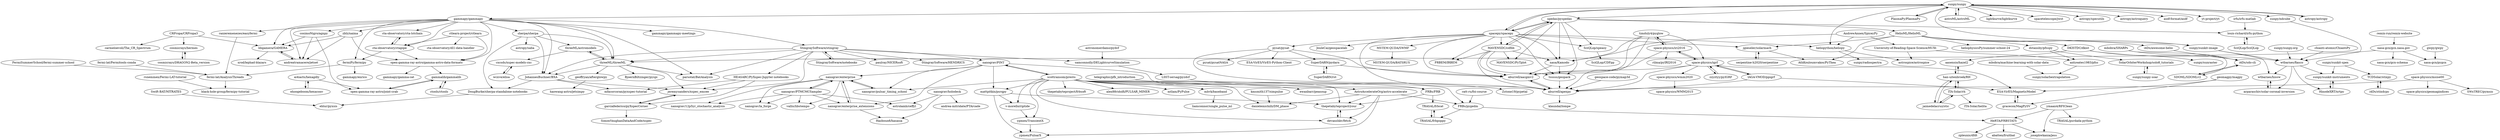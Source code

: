 digraph G {
"sherpa/sherpa" -> "JohannesBuchner/BXA"
"sherpa/sherpa" -> "threeML/astromodels"
"sherpa/sherpa" -> "threeML/threeML"
"sherpa/sherpa" -> "DougBurke/sherpa-standalone-notebooks"
"sherpa/sherpa" -> "astropy/saba"
"cta-observatory/cta-lstchain" -> "cta-observatory/ctapipe"
"FermiSummerSchool/fermi-summer-school" -> "fermi-lat/AnalysisThreads"
"nanograv/PINT" -> "nanograv/enterprise"
"nanograv/PINT" -> "scottransom/presto"
"nanograv/PINT" -> "mattpitkin/psrqpy"
"nanograv/PINT" -> "nanograv/pulsar_timing_school"
"nanograv/PINT" -> "nanograv/enterprise_extensions"
"nanograv/PINT" -> "FRBs/FRB"
"gammapy/gammapy" -> "fermiPy/fermipy"
"gammapy/gammapy" -> "cta-observatory/ctapipe"
"gammapy/gammapy" -> "open-gamma-ray-astro/gamma-astro-data-formats"
"gammapy/gammapy" -> "threeML/threeML"
"gammapy/gammapy" -> "cosimoNigro/agnpy"
"gammapy/gammapy" -> "ranieremenezes/easyfermi"
"gammapy/gammapy" -> "zblz/naima"
"gammapy/gammapy" -> "libgamera/GAMERA"
"gammapy/gammapy" -> "andreatramacere/jetset"
"gammapy/gammapy" -> "sherpa/sherpa"
"gammapy/gammapy" -> "cta-observatory/cta-lstchain"
"gammapy/gammapy" -> "parsotat/BatAnalysis"
"gammapy/gammapy" -> "StingraySoftware/stingray"
"gammapy/gammapy" -> "gammapy/gammapy-meetings"
"gammapy/gammapy" -> "JohannesBuchner/BXA"
"zblz/naima" -> "libgamera/GAMERA"
"zblz/naima" -> "andreatramacere/jetset"
"zblz/naima" -> "open-gamma-ray-astro/gamma-astro-data-formats"
"fermi-lat/Fermitools-conda" -> "fermi-lat/AnalysisThreads"
"JohannesBuchner/BXA" -> "jeremysanders/xspec_emcee"
"JohannesBuchner/BXA" -> "mfacorcoran/pyxspec-tutorial"
"JohannesBuchner/BXA" -> "DougBurke/sherpa-standalone-notebooks"
"fermi-lat/AnalysisThreads" -> "black-hole-group/fermipy-tutorial"
"FRBs/pygedm" -> "TRASAL/frbpoppy"
"FRBs/pygedm" -> "HeRTA/FRBSTATS"
"aasensio/hazel2" -> "han-uitenbroek/RH"
"mattpitkin/psrqpy" -> "ypmen/PulsarX"
"mattpitkin/psrqpy" -> "thepetabyteproject/your"
"mattpitkin/psrqpy" -> "v-morello/riptide"
"sunpy/sunkit-image" -> "wtbarnes/fiasco"
"sunpy/sunkit-image" -> "wtbarnes/hissw"
"MAVENSDC/cdflib" -> "aburrell/aacgmv2"
"MAVENSDC/cdflib" -> "tsssss/geopack"
"MAVENSDC/cdflib" -> "aburrell/apexpy"
"MAVENSDC/cdflib" -> "spedas/pyspedas"
"MAVENSDC/cdflib" -> "PRBEM/IRBEM"
"MAVENSDC/cdflib" -> "MAVENSDC/PyTplot"
"MAVENSDC/cdflib" -> "nasa/Kamodo"
"tsssss/geopack" -> "aburrell/apexpy"
"spedas/pyspedas" -> "MAVENSDC/PyTplot"
"spedas/pyspedas" -> "tsssss/geopack"
"spedas/pyspedas" -> "SciQLop/speasy"
"spedas/pyspedas" -> "spacepy/spacepy"
"spedas/pyspedas" -> "nasa/Kamodo"
"spedas/pyspedas" -> "MAVENSDC/cdflib"
"spedas/pyspedas" -> "louis-richard/irfu-python"
"spedas/pyspedas" -> "HelioML/HelioML"
"space-physics/iri2016" -> "rilma/pyIRI2016"
"space-physics/iri2016" -> "space-physics/igrf"
"space-physics/iri2016" -> "timduly4/pyglow"
"space-physics/iri2016" -> "aburrell/aacgmv2"
"CRPropa/CRPropa3" -> "libgamera/GAMERA"
"CRPropa/CRPropa3" -> "carmeloevoli/The_CR_Spectrum"
"CRPropa/CRPropa3" -> "cosmicrays/hermes"
"AndrewAnnex/SpiceyPy" -> "University-of-Reading-Space-Science/HUXt" ["e"=1]
"AndrewAnnex/SpiceyPy" -> "heliopython/heliopy" ["e"=1]
"AndrewAnnex/SpiceyPy" -> "nasa/Kamodo" ["e"=1]
"SciQLop/SciQLop" -> "louis-richard/irfu-python"
"jaimedelacruz/stic" -> "ITA-Solar/rh"
"jaimedelacruz/stic" -> "han-uitenbroek/RH"
"ITA-Solar/rh" -> "jaimedelacruz/stic"
"ITA-Solar/rh" -> "han-uitenbroek/RH"
"ITA-Solar/rh" -> "ITA-Solar/helita"
"HelioML/HelioML" -> "dstansby/pfsspy"
"HelioML/HelioML" -> "sunpy/sunkit-image"
"HelioML/HelioML" -> "AthKouloumvakos/PyThea"
"HelioML/HelioML" -> "DKISTDC/dkist"
"HelioML/HelioML" -> "i4Ds/awesome-helio"
"HelioML/HelioML" -> "jgieseler/solarmach"
"HelioML/HelioML" -> "heliophysicsPy/summer-school-24"
"nanograv/enterprise_extensions" -> "nanograv/enterprise"
"nanograv/enterprise_extensions" -> "Hazboun6/hasasia"
"devanshkv/fetch" -> "thepetabyteproject/your"
"ai4iacts/hexagdly" -> "ehoogeboom/hexaconv"
"ai4iacts/hexagdly" -> "open-gamma-ray-astro/joint-crab"
"timduly4/pyglow" -> "space-physics/iri2016"
"timduly4/pyglow" -> "aburrell/aacgmv2"
"timduly4/pyglow" -> "aburrell/apexpy"
"timduly4/pyglow" -> "nasa/Kamodo"
"timduly4/pyglow" -> "space-physics/igrf"
"ehoogeboom/hexaconv" -> "ai4iacts/hexagdly"
"geoffryan/afterglowpy" -> "haowang-astro/jetsimpy"
"SuperDARN/pydarn" -> "SuperDARN/rst"
"SuperDARN/pydarn" -> "aburrell/aacgmv2"
"zzyztyy/pyIGRF" -> "space-physics/igrf"
"sunpy/sunpy.org" -> "wtbarnes/fiasco"
"sunpy/ndcube" -> "wtbarnes/fiasco" ["e"=1]
"DKISTDC/dkist" -> "wtbarnes/fiasco"
"DKISTDC/dkist" -> "sunpy/sunraster"
"DKISTDC/dkist" -> "aasensio/hazel2"
"dstansby/pfsspy" -> "antyeates1983/pfss"
"dstansby/pfsspy" -> "SolarOrbiterWorkshop/solo8_tutorials"
"andreatramacere/jetset" -> "libgamera/GAMERA"
"antyeates1983/pfss" -> "sunpy/solarbextrapolation"
"sunpy/sunkit-spex" -> "sunpy/sunkit-instruments"
"sunpy/sunkit-spex" -> "TCDSolar/stixpy"
"open-gamma-ray-astro/joint-crab" -> "gammalib/gammalib"
"geospace-code/pymap3d" -> "aburrell/apexpy" ["e"=1]
"astropy/astropy" -> "sunpy/sunpy" ["e"=1]
"nasa/Kamodo" -> "tsssss/geopack"
"nasa/Kamodo" -> "aburrell/aacgmv2"
"sunpy/sunpy" -> "astropy/astropy" ["e"=1]
"sunpy/sunpy" -> "spacepy/spacepy"
"sunpy/sunpy" -> "PlasmaPy/PlasmaPy" ["e"=1]
"sunpy/sunpy" -> "astroML/astroML" ["e"=1]
"sunpy/sunpy" -> "heliopython/heliopy"
"sunpy/sunpy" -> "spedas/pyspedas"
"sunpy/sunpy" -> "lightkurve/lightkurve" ["e"=1]
"sunpy/sunpy" -> "spacetelescope/jwst" ["e"=1]
"sunpy/sunpy" -> "astropy/specutils" ["e"=1]
"sunpy/sunpy" -> "sunpy/sunkit-image"
"sunpy/sunpy" -> "sunpy/ndcube" ["e"=1]
"sunpy/sunpy" -> "astropy/astroquery" ["e"=1]
"sunpy/sunpy" -> "asdf-format/asdf" ["e"=1]
"sunpy/sunpy" -> "yt-project/yt" ["e"=1]
"sunpy/sunpy" -> "gammapy/gammapy"
"v-morello/riptide" -> "ypmen/TransientX"
"threeML/threeML" -> "threeML/astromodels"
"threeML/threeML" -> "parsotat/BatAnalysis"
"threeML/threeML" -> "JohannesBuchner/BXA"
"threeML/threeML" -> "jeremysanders/xspec_emcee"
"threeML/threeML" -> "geoffryan/afterglowpy"
"threeML/threeML" -> "BjoernBiltzinger/pyspi"
"fermiPy/fermipy" -> "fermi-lat/AnalysisThreads"
"fermiPy/fermipy" -> "gammapy/enrico"
"DougBurke/sherpa-standalone-notebooks" -> "eblur/pyxsis"
"cosimoNigro/agnpy" -> "libgamera/GAMERA"
"cosimoNigro/agnpy" -> "andreatramacere/jetset"
"cosimoNigro/agnpy" -> "open-gamma-ray-astro/joint-crab"
"thepetabyteproject/your" -> "devanshkv/fetch"
"SciQLop/speasy" -> "SciQLop/CDFpp"
"louis-richard/irfu-python" -> "SciQLop/SciQLop"
"cosmicrays/hermes" -> "cosmicrays/DRAGON2-Beta_version"
"astronomerdamo/pydcf" -> "samconnolly/DELightcurveSimulation"
"samconnolly/DELightcurveSimulation" -> "LSST-sersag/pyzdcf"
"University-of-Reading-Space-Science/HUXt" -> "antyeates1983/pfss"
"University-of-Reading-Space-Science/HUXt" -> "astrospice/astrospice"
"i4Ds/stixdcpy" -> "TCDSolar/stixpy"
"TCDSolar/stixpy" -> "i4Ds/stixdcpy"
"TRASAL/frbcat" -> "TRASAL/frbpoppy"
"space-physics/wmm2020" -> "space-physics/WMM2015"
"han-uitenbroek/RH" -> "jaimedelacruz/stic"
"han-uitenbroek/RH" -> "ITA-Solar/rh"
"han-uitenbroek/RH" -> "aasensio/hazel2"
"ESA-VirES/MagneticModel" -> "gracecox/MagPySV"
"sunpy/sunkit-instruments" -> "HinodeXRT/xrtpy"
"cosmicrays/DRAGON2-Beta_version" -> "cosmicrays/hermes"
"ymaan4/RFIClean" -> "josephwkania/jess"
"ymaan4/RFIClean" -> "HeRTA/FRBSTATS"
"ymaan4/RFIClean" -> "TRASAL/psrdada-python"
"MSTEM-QUDA/SWMF" -> "MSTEM-QUDA/BATSRUS"
"ratt-ru/foi-course" -> "FRBs/pygedm" ["e"=1]
"pysat/pysat" -> "aburrell/aacgmv2"
"pysat/pysat" -> "aburrell/apexpy"
"pysat/pysat" -> "pysat/pysatNASA"
"pysat/pysat" -> "ESA-VirES/VirES-Python-Client"
"pysat/pysat" -> "SuperDARN/pydarn"
"scottransom/presto" -> "nanograv/PINT"
"scottransom/presto" -> "v-morello/riptide"
"scottransom/presto" -> "ewanbarr/peasoup"
"scottransom/presto" -> "thepetabyteproject/your"
"scottransom/presto" -> "FRBs/pygedm"
"scottransom/presto" -> "mattpitkin/psrqpy"
"scottransom/presto" -> "FRBs/FRB"
"scottransom/presto" -> "thepetabyteproject/frbsoft"
"scottransom/presto" -> "mhvk/baseband"
"scottransom/presto" -> "devanshkv/fetch"
"scottransom/presto" -> "danielemichilli/DM_phase"
"scottransom/presto" -> "alex88ridolfi/PULSAR_MINER"
"scottransom/presto" -> "nanograv/pulsar_timing_school"
"scottransom/presto" -> "ypmen/TransientX"
"scottransom/presto" -> "mtlam/PyPulse"
"remix-run/remix-website" -> "nasa-gcn/gcn.nasa.gov" ["e"=1]
"mbobra/SHARPs" -> "i4Ds/sdo-cli"
"mbobra/SHARPs" -> "SDOML/SDOMLv2"
"cta-observatory/ctapipe" -> "open-gamma-ray-astro/gamma-astro-data-formats"
"cta-observatory/ctapipe" -> "cta-observatory/cta-lstchain"
"cta-observatory/ctapipe" -> "fermiPy/fermipy"
"IAGA-VMOD/ppigrf" -> "space-physics/igrf"
"IAGA-VMOD/ppigrf" -> "ESA-VirES/MagneticModel"
"IAGA-VMOD/ppigrf" -> "aburrell/apexpy"
"sunpy/sunpy-soar" -> "SolarOrbiterWorkshop/solo8_tutorials"
"nanograv/holodeck" -> "andrea-mitridate/PTArcade"
"nanograv/holodeck" -> "Hazboun6/hasasia"
"nanograv/holodeck" -> "astrolamb/ceffyl"
"ypmen/TransientX" -> "ypmen/PulsarX"
"nanograv/PTMCMCSampler" -> "nanograv/enterprise"
"nanograv/PTMCMCSampler" -> "nanograv/la_forge"
"nanograv/PTMCMCSampler" -> "vallis/libstempo"
"nanograv/PTMCMCSampler" -> "nanograv/12p5yr_stochastic_analysis"
"nanograv/PTMCMCSampler" -> "nanograv/enterprise_extensions"
"nanograv/PTMCMCSampler" -> "astrolamb/ceffyl"
"space-physics/msise00" -> "space-physics/geomagindices"
"space-physics/msise00" -> "aburrell/apexpy"
"space-physics/msise00" -> "SWxTREC/pymsis"
"space-physics/igrf" -> "IAGA-VMOD/ppigrf"
"space-physics/igrf" -> "zzyztyy/pyIGRF"
"space-physics/igrf" -> "ESA-VirES/MagneticModel"
"space-physics/igrf" -> "space-physics/iri2016"
"space-physics/igrf" -> "aburrell/apexpy"
"space-physics/igrf" -> "space-physics/wmm2020"
"space-physics/igrf" -> "aburrell/aacgmv2"
"i4Ds/awesome-helio" -> "i4Ds/sdo-cli"
"i4Ds/sdo-cli" -> "SDOML/SDOMLv2"
"libgamera/GAMERA" -> "andreatramacere/jetset"
"libgamera/GAMERA" -> "xrod/lephad-blazars"
"HinodeXRT/xrtpy" -> "sunpy/sunkit-instruments"
"arparaschiv/solar-coronal-inversion" -> "wtbarnes/hissw"
"HeRTA/FRBSTATS" -> "abatten/fruitbat"
"HeRTA/FRBSTATS" -> "zpleunis/dfdt"
"HeRTA/FRBSTATS" -> "josephwkania/jess"
"aburrell/aacgmv2" -> "aburrell/apexpy"
"PlasmaPy/PlasmaPy" -> "sunpy/sunpy" ["e"=1]
"StingraySoftware/stingray" -> "StingraySoftware/notebooks"
"StingraySoftware/stingray" -> "threeML/threeML"
"StingraySoftware/stingray" -> "paulray/NICERsoft"
"StingraySoftware/stingray" -> "samconnolly/DELightcurveSimulation"
"StingraySoftware/stingray" -> "parsotat/BatAnalysis"
"StingraySoftware/stingray" -> "nanograv/PINT"
"StingraySoftware/stingray" -> "JohannesBuchner/BXA"
"StingraySoftware/stingray" -> "StingraySoftware/HENDRICS"
"StingraySoftware/stingray" -> "jeremysanders/xspec_emcee"
"StingraySoftware/stingray" -> "HEASARC/PyXspec-Jupyter-notebooks"
"Swift-BAT/NITRATES" -> "eblur/pyxsis"
"ranieremenezes/easyfermi" -> "fermi-lat/AnalysisThreads"
"open-gamma-ray-astro/gamma-astro-data-formats" -> "gammapy/gamma-cat"
"open-gamma-ray-astro/gamma-astro-data-formats" -> "gammalib/gammalib"
"SDOML/SDOMLv2" -> "i4Ds/sdo-cli"
"jgieseler/solarmach" -> "serpentine-h2020/serpentine"
"jgieseler/solarmach" -> "AthKouloumvakos/PyThea"
"serpentine-h2020/serpentine" -> "jgieseler/solarmach"
"nanograv/pulsar_timing_school" -> "nanograv/enterprise"
"aburrell/apexpy" -> "aburrell/aacgmv2"
"aburrell/apexpy" -> "klaundal/lompe"
"nasa-gcn/gcn.nasa.gov" -> "threeML/threeML"
"nasa-gcn/gcn.nasa.gov" -> "nasa-gcn/gcn-schema"
"nasa-gcn/gcn.nasa.gov" -> "nasa-gcn/pygcn"
"geomagpy/magpy" -> "gracecox/MagPySV"
"geomagpy/magpy" -> "ESA-VirES/MagneticModel"
"garciafederico/pyXspecCorner" -> "jeremysanders/xspec_emcee"
"garciafederico/pyXspecCorner" -> "SimonVaughanDataAndCode/xspec"
"mhvk/baseband" -> "liamconnor/single_pulse_ml"
"HEASARC/PyXspec-Jupyter-notebooks" -> "jeremysanders/xspec_emcee"
"HEASARC/PyXspec-Jupyter-notebooks" -> "garciafederico/pyXspecCorner"
"HEASARC/PyXspec-Jupyter-notebooks" -> "mfacorcoran/pyxspec-tutorial"
"threeML/astromodels" -> "threeML/threeML"
"threeML/astromodels" -> "cxcsds/xspec-models-cxc"
"cxcsds/xspec-models-cxc" -> "wcxve/elisa"
"jeremysanders/xspec_emcee" -> "garciafederico/pyXspecCorner"
"chianti-atomic/ChiantiPy" -> "wtbarnes/fiasco"
"StingraySoftware/notebooks" -> "StingraySoftware/stingray"
"LSST-sersag/pyzdcf" -> "Zstone19/pypetal"
"mbobra/machine-learning-with-solar-data" -> "sunpy/solarbextrapolation"
"gracecox/MagPySV" -> "ESA-VirES/MagneticModel"
"SolarOrbiterWorkshop/solo8_tutorials" -> "sunpy/sunpy-soar"
"telegraphic/pfb_introduction" -> "AstroAccelerateOrg/astro-accelerate"
"astroML/astroML" -> "sunpy/sunpy" ["e"=1]
"spacepy/spacepy" -> "spedas/pyspedas"
"spacepy/spacepy" -> "PRBEM/IRBEM"
"spacepy/spacepy" -> "nasa/Kamodo"
"spacepy/spacepy" -> "MAVENSDC/cdflib"
"spacepy/spacepy" -> "tsssss/geopack"
"spacepy/spacepy" -> "heliopython/heliopy"
"spacepy/spacepy" -> "jgieseler/solarmach"
"spacepy/spacepy" -> "MSTEM-QUDA/SWMF"
"spacepy/spacepy" -> "pysat/pysat"
"spacepy/spacepy" -> "sunpy/sunpy"
"spacepy/spacepy" -> "SciQLop/speasy"
"spacepy/spacepy" -> "aburrell/aacgmv2"
"spacepy/spacepy" -> "JouleCai/geospacelab"
"spacepy/spacepy" -> "aburrell/apexpy"
"wcxve/elisa" -> "cxcsds/xspec-models-cxc"
"kmsmith137/simpulse" -> "danielemichilli/DM_phase"
"gammalib/gammalib" -> "ctools/ctools"
"gammalib/gammalib" -> "open-gamma-ray-astro/joint-crab"
"TRASAL/frbpoppy" -> "TRASAL/frbcat"
"heliopython/heliopy" -> "astrospice/astrospice"
"heliopython/heliopy" -> "sunpy/radiospectra"
"wtbarnes/hissw" -> "arparaschiv/solar-coronal-inversion"
"nanograv/enterprise" -> "nanograv/enterprise_extensions"
"nanograv/enterprise" -> "nanograv/pulsar_timing_school"
"nanograv/enterprise" -> "vallis/libstempo"
"nanograv/enterprise" -> "nanograv/12p5yr_stochastic_analysis"
"nanograv/enterprise" -> "nanograv/PTMCMCSampler"
"nanograv/enterprise" -> "nanograv/la_forge"
"SuperDARN/rst" -> "SuperDARN/pydarn"
"ctlearn-project/ctlearn" -> "cta-observatory/dl1-data-handler"
"ctlearn-project/ctlearn" -> "open-gamma-ray-astro/gamma-astro-data-formats"
"ctlearn-project/ctlearn" -> "cta-observatory/ctapipe"
"FRBs/FRB" -> "thepetabyteproject/your"
"FRBs/FRB" -> "TRASAL/frbcat"
"irfu/irfu-matlab" -> "louis-richard/irfu-python"
"AstroAccelerateOrg/astro-accelerate" -> "thepetabyteproject/your"
"AstroAccelerateOrg/astro-accelerate" -> "FRBs/pygedm"
"AstroAccelerateOrg/astro-accelerate" -> "ypmen/PulsarX"
"AstroAccelerateOrg/astro-accelerate" -> "danielemichilli/DM_phase"
"AstroAccelerateOrg/astro-accelerate" -> "devanshkv/fetch"
"gwpy/gwpy" -> "nasa-gcn/pygcn" ["e"=1]
"rsnemmen/Fermi-LAT-tutorial" -> "black-hole-group/fermipy-tutorial"
"wtbarnes/fiasco" -> "arparaschiv/solar-coronal-inversion"
"wtbarnes/fiasco" -> "HinodeXRT/xrtpy"
"wtbarnes/fiasco" -> "sunpy/sunkit-instruments"
"wtbarnes/fiasco" -> "wtbarnes/hissw"
"ctools/ctools" -> "gammalib/gammalib"
"sherpa/sherpa" ["l"="20.939,15.676"]
"JohannesBuchner/BXA" ["l"="20.918,15.657"]
"threeML/astromodels" ["l"="20.925,15.697"]
"threeML/threeML" ["l"="20.912,15.674"]
"DougBurke/sherpa-standalone-notebooks" ["l"="20.911,15.689"]
"astropy/saba" ["l"="20.95,15.696"]
"cta-observatory/cta-lstchain" ["l"="20.976,15.625"]
"cta-observatory/ctapipe" ["l"="20.96,15.629"]
"FermiSummerSchool/fermi-summer-school" ["l"="21.016,15.725"]
"fermi-lat/AnalysisThreads" ["l"="21.004,15.702"]
"nanograv/PINT" ["l"="20.756,15.591"]
"nanograv/enterprise" ["l"="20.725,15.62"]
"scottransom/presto" ["l"="20.719,15.555"]
"mattpitkin/psrqpy" ["l"="20.741,15.555"]
"nanograv/pulsar_timing_school" ["l"="20.729,15.595"]
"nanograv/enterprise_extensions" ["l"="20.739,15.629"]
"FRBs/FRB" ["l"="20.715,15.573"]
"gammapy/gammapy" ["l"="20.977,15.647"]
"fermiPy/fermipy" ["l"="20.982,15.672"]
"open-gamma-ray-astro/gamma-astro-data-formats" ["l"="20.972,15.606"]
"cosimoNigro/agnpy" ["l"="20.999,15.602"]
"ranieremenezes/easyfermi" ["l"="21.004,15.676"]
"zblz/naima" ["l"="20.993,15.62"]
"libgamera/GAMERA" ["l"="21.016,15.611"]
"andreatramacere/jetset" ["l"="21.007,15.626"]
"parsotat/BatAnalysis" ["l"="20.928,15.642"]
"StingraySoftware/stingray" ["l"="20.884,15.629"]
"gammapy/gammapy-meetings" ["l"="21.003,15.651"]
"fermi-lat/Fermitools-conda" ["l"="21.028,15.707"]
"jeremysanders/xspec_emcee" ["l"="20.887,15.659"]
"mfacorcoran/pyxspec-tutorial" ["l"="20.897,15.648"]
"black-hole-group/fermipy-tutorial" ["l"="20.999,15.729"]
"FRBs/pygedm" ["l"="20.674,15.523"]
"TRASAL/frbpoppy" ["l"="20.658,15.543"]
"HeRTA/FRBSTATS" ["l"="20.636,15.499"]
"aasensio/hazel2" ["l"="21.207,15.861"]
"han-uitenbroek/RH" ["l"="21.216,15.886"]
"ypmen/PulsarX" ["l"="20.732,15.52"]
"thepetabyteproject/your" ["l"="20.718,15.538"]
"v-morello/riptide" ["l"="20.755,15.547"]
"sunpy/sunkit-image" ["l"="21.155,15.763"]
"wtbarnes/fiasco" ["l"="21.146,15.811"]
"wtbarnes/hissw" ["l"="21.145,15.786"]
"MAVENSDC/cdflib" ["l"="21.237,15.681"]
"aburrell/aacgmv2" ["l"="21.247,15.644"]
"tsssss/geopack" ["l"="21.223,15.672"]
"aburrell/apexpy" ["l"="21.255,15.655"]
"spedas/pyspedas" ["l"="21.211,15.7"]
"PRBEM/IRBEM" ["l"="21.228,15.695"]
"MAVENSDC/PyTplot" ["l"="21.242,15.704"]
"nasa/Kamodo" ["l"="21.235,15.663"]
"SciQLop/speasy" ["l"="21.197,15.662"]
"spacepy/spacepy" ["l"="21.201,15.678"]
"louis-richard/irfu-python" ["l"="21.255,15.723"]
"HelioML/HelioML" ["l"="21.199,15.77"]
"space-physics/iri2016" ["l"="21.289,15.642"]
"rilma/pyIRI2016" ["l"="21.318,15.642"]
"space-physics/igrf" ["l"="21.286,15.624"]
"timduly4/pyglow" ["l"="21.268,15.642"]
"CRPropa/CRPropa3" ["l"="21.045,15.579"]
"carmeloevoli/The_CR_Spectrum" ["l"="21.07,15.571"]
"cosmicrays/hermes" ["l"="21.055,15.55"]
"AndrewAnnex/SpiceyPy" ["l"="19.426,14.871", "c"=641]
"University-of-Reading-Space-Science/HUXt" ["l"="21.242,15.77"]
"heliopython/heliopy" ["l"="21.179,15.714"]
"SciQLop/SciQLop" ["l"="21.267,15.737"]
"jaimedelacruz/stic" ["l"="21.213,15.905"]
"ITA-Solar/rh" ["l"="21.228,15.903"]
"ITA-Solar/helita" ["l"="21.24,15.921"]
"dstansby/pfsspy" ["l"="21.237,15.798"]
"AthKouloumvakos/PyThea" ["l"="21.19,15.752"]
"DKISTDC/dkist" ["l"="21.189,15.819"]
"i4Ds/awesome-helio" ["l"="21.191,15.804"]
"jgieseler/solarmach" ["l"="21.201,15.732"]
"heliophysicsPy/summer-school-24" ["l"="21.21,15.788"]
"Hazboun6/hasasia" ["l"="20.725,15.663"]
"devanshkv/fetch" ["l"="20.715,15.521"]
"ai4iacts/hexagdly" ["l"="20.999,15.524"]
"ehoogeboom/hexaconv" ["l"="21,15.501"]
"open-gamma-ray-astro/joint-crab" ["l"="20.996,15.562"]
"geoffryan/afterglowpy" ["l"="20.918,15.712"]
"haowang-astro/jetsimpy" ["l"="20.933,15.732"]
"SuperDARN/pydarn" ["l"="21.241,15.611"]
"SuperDARN/rst" ["l"="21.242,15.59"]
"zzyztyy/pyIGRF" ["l"="21.303,15.61"]
"sunpy/sunpy.org" ["l"="21.152,15.833"]
"sunpy/ndcube" ["l"="20.438,14.961", "c"=719]
"sunpy/sunraster" ["l"="21.206,15.833"]
"antyeates1983/pfss" ["l"="21.264,15.793"]
"SolarOrbiterWorkshop/solo8_tutorials" ["l"="21.257,15.824"]
"sunpy/solarbextrapolation" ["l"="21.291,15.804"]
"sunpy/sunkit-spex" ["l"="21.116,15.871"]
"sunpy/sunkit-instruments" ["l"="21.129,15.843"]
"TCDSolar/stixpy" ["l"="21.106,15.894"]
"gammalib/gammalib" ["l"="20.982,15.573"]
"geospace-code/pymap3d" ["l"="58.236,11.208", "c"=506]
"astropy/astropy" ["l"="20.623,13.981", "c"=1146]
"sunpy/sunpy" ["l"="21.139,15.695"]
"PlasmaPy/PlasmaPy" ["l"="20.524,13.904", "c"=1146]
"astroML/astroML" ["l"="20.316,14.885", "c"=719]
"lightkurve/lightkurve" ["l"="20.375,14.858", "c"=719]
"spacetelescope/jwst" ["l"="20.331,14.922", "c"=719]
"astropy/specutils" ["l"="20.37,14.925", "c"=719]
"astropy/astroquery" ["l"="20.364,14.942", "c"=719]
"asdf-format/asdf" ["l"="20.394,14.948", "c"=719]
"yt-project/yt" ["l"="63.403,-1.71", "c"=175]
"ypmen/TransientX" ["l"="20.739,15.536"]
"BjoernBiltzinger/pyspi" ["l"="20.891,15.685"]
"gammapy/enrico" ["l"="20.982,15.695"]
"eblur/pyxsis" ["l"="20.897,15.719"]
"SciQLop/CDFpp" ["l"="21.191,15.64"]
"cosmicrays/DRAGON2-Beta_version" ["l"="21.064,15.534"]
"astronomerdamo/pydcf" ["l"="20.847,15.572"]
"samconnolly/DELightcurveSimulation" ["l"="20.868,15.588"]
"LSST-sersag/pyzdcf" ["l"="20.87,15.561"]
"astrospice/astrospice" ["l"="21.213,15.747"]
"i4Ds/stixdcpy" ["l"="21.101,15.91"]
"TRASAL/frbcat" ["l"="20.675,15.557"]
"space-physics/wmm2020" ["l"="21.323,15.611"]
"space-physics/WMM2015" ["l"="21.346,15.602"]
"ESA-VirES/MagneticModel" ["l"="21.292,15.59"]
"gracecox/MagPySV" ["l"="21.295,15.571"]
"HinodeXRT/xrtpy" ["l"="21.133,15.83"]
"ymaan4/RFIClean" ["l"="20.607,15.491"]
"josephwkania/jess" ["l"="20.622,15.486"]
"TRASAL/psrdada-python" ["l"="20.588,15.482"]
"MSTEM-QUDA/SWMF" ["l"="21.174,15.65"]
"MSTEM-QUDA/BATSRUS" ["l"="21.162,15.629"]
"ratt-ru/foi-course" ["l"="20.741,15.003", "c"=719]
"pysat/pysat" ["l"="21.224,15.632"]
"pysat/pysatNASA" ["l"="21.218,15.603"]
"ESA-VirES/VirES-Python-Client" ["l"="21.204,15.613"]
"ewanbarr/peasoup" ["l"="20.749,15.527"]
"thepetabyteproject/frbsoft" ["l"="20.7,15.579"]
"mhvk/baseband" ["l"="20.68,15.576"]
"danielemichilli/DM_phase" ["l"="20.695,15.524"]
"alex88ridolfi/PULSAR_MINER" ["l"="20.695,15.543"]
"mtlam/PyPulse" ["l"="20.694,15.56"]
"remix-run/remix-website" ["l"="-7.758,-31.78", "c"=881]
"nasa-gcn/gcn.nasa.gov" ["l"="20.865,15.712"]
"mbobra/SHARPs" ["l"="21.173,15.863"]
"i4Ds/sdo-cli" ["l"="21.182,15.838"]
"SDOML/SDOMLv2" ["l"="21.186,15.854"]
"IAGA-VMOD/ppigrf" ["l"="21.274,15.611"]
"sunpy/sunpy-soar" ["l"="21.269,15.839"]
"nanograv/holodeck" ["l"="20.705,15.684"]
"andrea-mitridate/PTArcade" ["l"="20.691,15.702"]
"astrolamb/ceffyl" ["l"="20.701,15.663"]
"nanograv/PTMCMCSampler" ["l"="20.715,15.64"]
"nanograv/la_forge" ["l"="20.7,15.636"]
"vallis/libstempo" ["l"="20.734,15.646"]
"nanograv/12p5yr_stochastic_analysis" ["l"="20.7,15.622"]
"space-physics/msise00" ["l"="21.306,15.673"]
"space-physics/geomagindices" ["l"="21.332,15.669"]
"SWxTREC/pymsis" ["l"="21.329,15.688"]
"xrod/lephad-blazars" ["l"="21.038,15.61"]
"arparaschiv/solar-coronal-inversion" ["l"="21.155,15.797"]
"abatten/fruitbat" ["l"="20.636,15.478"]
"zpleunis/dfdt" ["l"="20.617,15.509"]
"StingraySoftware/notebooks" ["l"="20.888,15.607"]
"paulray/NICERsoft" ["l"="20.863,15.613"]
"StingraySoftware/HENDRICS" ["l"="20.854,15.631"]
"HEASARC/PyXspec-Jupyter-notebooks" ["l"="20.872,15.648"]
"Swift-BAT/NITRATES" ["l"="20.888,15.742"]
"gammapy/gamma-cat" ["l"="20.966,15.583"]
"serpentine-h2020/serpentine" ["l"="21.22,15.734"]
"klaundal/lompe" ["l"="21.276,15.67"]
"nasa-gcn/gcn-schema" ["l"="20.84,15.718"]
"nasa-gcn/pygcn" ["l"="20.848,15.738"]
"geomagpy/magpy" ["l"="21.312,15.565"]
"garciafederico/pyXspecCorner" ["l"="20.863,15.665"]
"SimonVaughanDataAndCode/xspec" ["l"="20.841,15.67"]
"liamconnor/single_pulse_ml" ["l"="20.656,15.586"]
"cxcsds/xspec-models-cxc" ["l"="20.919,15.732"]
"wcxve/elisa" ["l"="20.919,15.751"]
"chianti-atomic/ChiantiPy" ["l"="21.116,15.818"]
"Zstone19/pypetal" ["l"="20.868,15.542"]
"mbobra/machine-learning-with-solar-data" ["l"="21.315,15.816"]
"telegraphic/pfb_introduction" ["l"="20.702,15.476"]
"AstroAccelerateOrg/astro-accelerate" ["l"="20.705,15.508"]
"JouleCai/geospacelab" ["l"="21.174,15.672"]
"kmsmith137/simpulse" ["l"="20.68,15.502"]
"ctools/ctools" ["l"="20.976,15.557"]
"sunpy/radiospectra" ["l"="21.163,15.729"]
"ctlearn-project/ctlearn" ["l"="20.949,15.599"]
"cta-observatory/dl1-data-handler" ["l"="20.938,15.577"]
"irfu/irfu-matlab" ["l"="21.288,15.733"]
"gwpy/gwpy" ["l"="21.753,14.471", "c"=267]
"rsnemmen/Fermi-LAT-tutorial" ["l"="20.997,15.751"]
}